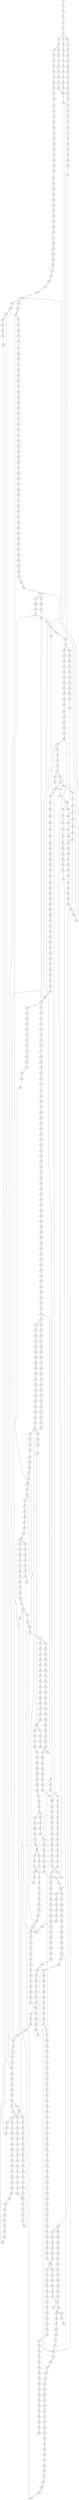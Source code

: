strict digraph  {
	S0 -> S1 [ label = C ];
	S1 -> S2 [ label = G ];
	S2 -> S3 [ label = A ];
	S3 -> S4 [ label = G ];
	S4 -> S5 [ label = T ];
	S5 -> S6 [ label = C ];
	S6 -> S7 [ label = C ];
	S6 -> S8 [ label = G ];
	S6 -> S9 [ label = T ];
	S7 -> S10 [ label = C ];
	S8 -> S11 [ label = A ];
	S9 -> S12 [ label = C ];
	S10 -> S13 [ label = T ];
	S10 -> S14 [ label = G ];
	S11 -> S15 [ label = A ];
	S12 -> S16 [ label = G ];
	S13 -> S17 [ label = C ];
	S14 -> S18 [ label = C ];
	S15 -> S19 [ label = C ];
	S16 -> S20 [ label = T ];
	S17 -> S21 [ label = C ];
	S18 -> S22 [ label = C ];
	S19 -> S23 [ label = C ];
	S20 -> S24 [ label = C ];
	S21 -> S25 [ label = G ];
	S22 -> S26 [ label = T ];
	S23 -> S27 [ label = T ];
	S24 -> S28 [ label = T ];
	S25 -> S29 [ label = G ];
	S26 -> S30 [ label = G ];
	S27 -> S31 [ label = G ];
	S28 -> S32 [ label = G ];
	S29 -> S33 [ label = T ];
	S30 -> S34 [ label = T ];
	S31 -> S35 [ label = T ];
	S32 -> S36 [ label = T ];
	S33 -> S37 [ label = C ];
	S34 -> S38 [ label = C ];
	S35 -> S39 [ label = C ];
	S36 -> S40 [ label = T ];
	S37 -> S41 [ label = T ];
	S38 -> S42 [ label = G ];
	S39 -> S43 [ label = G ];
	S40 -> S44 [ label = C ];
	S41 -> S45 [ label = G ];
	S42 -> S46 [ label = C ];
	S43 -> S46 [ label = C ];
	S44 -> S47 [ label = C ];
	S45 -> S48 [ label = G ];
	S46 -> S49 [ label = G ];
	S47 -> S50 [ label = G ];
	S48 -> S51 [ label = A ];
	S49 -> S52 [ label = C ];
	S50 -> S53 [ label = T ];
	S51 -> S54 [ label = G ];
	S52 -> S55 [ label = G ];
	S52 -> S56 [ label = A ];
	S53 -> S57 [ label = G ];
	S54 -> S58 [ label = G ];
	S55 -> S59 [ label = A ];
	S56 -> S60 [ label = G ];
	S56 -> S61 [ label = A ];
	S57 -> S62 [ label = G ];
	S58 -> S63 [ label = G ];
	S59 -> S64 [ label = G ];
	S60 -> S65 [ label = C ];
	S61 -> S66 [ label = C ];
	S62 -> S67 [ label = C ];
	S63 -> S68 [ label = T ];
	S64 -> S69 [ label = C ];
	S65 -> S70 [ label = C ];
	S66 -> S71 [ label = C ];
	S67 -> S72 [ label = C ];
	S68 -> S73 [ label = G ];
	S69 -> S74 [ label = A ];
	S70 -> S75 [ label = G ];
	S71 -> S76 [ label = C ];
	S72 -> S77 [ label = C ];
	S73 -> S78 [ label = T ];
	S74 -> S79 [ label = G ];
	S75 -> S80 [ label = G ];
	S76 -> S81 [ label = G ];
	S77 -> S82 [ label = G ];
	S78 -> S83 [ label = T ];
	S79 -> S84 [ label = T ];
	S80 -> S85 [ label = T ];
	S81 -> S86 [ label = T ];
	S82 -> S87 [ label = T ];
	S83 -> S88 [ label = C ];
	S84 -> S89 [ label = G ];
	S85 -> S90 [ label = G ];
	S86 -> S91 [ label = A ];
	S87 -> S92 [ label = C ];
	S88 -> S93 [ label = C ];
	S89 -> S94 [ label = C ];
	S90 -> S95 [ label = A ];
	S90 -> S96 [ label = G ];
	S91 -> S97 [ label = C ];
	S92 -> S98 [ label = C ];
	S93 -> S99 [ label = A ];
	S94 -> S100 [ label = A ];
	S95 -> S101 [ label = C ];
	S96 -> S102 [ label = T ];
	S96 -> S103 [ label = A ];
	S97 -> S104 [ label = A ];
	S98 -> S105 [ label = A ];
	S99 -> S106 [ label = G ];
	S100 -> S107 [ label = A ];
	S101 -> S108 [ label = G ];
	S102 -> S109 [ label = G ];
	S102 -> S110 [ label = T ];
	S103 -> S111 [ label = A ];
	S104 -> S112 [ label = G ];
	S105 -> S113 [ label = G ];
	S106 -> S114 [ label = C ];
	S107 -> S115 [ label = C ];
	S108 -> S116 [ label = T ];
	S109 -> S117 [ label = G ];
	S110 -> S118 [ label = A ];
	S111 -> S119 [ label = G ];
	S112 -> S120 [ label = C ];
	S113 -> S121 [ label = T ];
	S114 -> S122 [ label = A ];
	S115 -> S123 [ label = A ];
	S116 -> S124 [ label = G ];
	S117 -> S125 [ label = A ];
	S118 -> S126 [ label = G ];
	S119 -> S127 [ label = A ];
	S120 -> S128 [ label = A ];
	S121 -> S129 [ label = A ];
	S122 -> S130 [ label = G ];
	S123 -> S131 [ label = G ];
	S124 -> S132 [ label = G ];
	S125 -> S133 [ label = A ];
	S126 -> S134 [ label = A ];
	S127 -> S135 [ label = A ];
	S128 -> S136 [ label = G ];
	S129 -> S137 [ label = G ];
	S130 -> S138 [ label = A ];
	S131 -> S139 [ label = C ];
	S132 -> S140 [ label = G ];
	S133 -> S141 [ label = C ];
	S134 -> S142 [ label = A ];
	S135 -> S143 [ label = C ];
	S136 -> S144 [ label = G ];
	S137 -> S145 [ label = G ];
	S137 -> S146 [ label = C ];
	S138 -> S147 [ label = T ];
	S139 -> S148 [ label = T ];
	S140 -> S149 [ label = T ];
	S141 -> S150 [ label = C ];
	S142 -> S151 [ label = G ];
	S143 -> S152 [ label = G ];
	S144 -> S153 [ label = T ];
	S145 -> S154 [ label = G ];
	S146 -> S155 [ label = T ];
	S147 -> S156 [ label = A ];
	S148 -> S157 [ label = A ];
	S149 -> S158 [ label = A ];
	S150 -> S159 [ label = T ];
	S151 -> S160 [ label = G ];
	S152 -> S161 [ label = G ];
	S153 -> S162 [ label = G ];
	S154 -> S163 [ label = T ];
	S155 -> S164 [ label = C ];
	S156 -> S165 [ label = A ];
	S157 -> S166 [ label = C ];
	S158 -> S167 [ label = C ];
	S159 -> S168 [ label = C ];
	S160 -> S169 [ label = G ];
	S161 -> S170 [ label = C ];
	S162 -> S171 [ label = C ];
	S163 -> S172 [ label = C ];
	S164 -> S173 [ label = C ];
	S165 -> S174 [ label = A ];
	S166 -> S175 [ label = G ];
	S167 -> S176 [ label = T ];
	S168 -> S177 [ label = G ];
	S169 -> S178 [ label = G ];
	S170 -> S179 [ label = A ];
	S171 -> S180 [ label = A ];
	S172 -> S181 [ label = A ];
	S173 -> S182 [ label = A ];
	S174 -> S183 [ label = A ];
	S175 -> S184 [ label = A ];
	S176 -> S185 [ label = A ];
	S177 -> S186 [ label = G ];
	S178 -> S187 [ label = T ];
	S178 -> S188 [ label = G ];
	S179 -> S189 [ label = C ];
	S180 -> S190 [ label = C ];
	S181 -> S191 [ label = C ];
	S182 -> S192 [ label = C ];
	S183 -> S193 [ label = A ];
	S184 -> S194 [ label = G ];
	S185 -> S195 [ label = T ];
	S186 -> S196 [ label = C ];
	S187 -> S197 [ label = C ];
	S188 -> S198 [ label = T ];
	S189 -> S199 [ label = C ];
	S189 -> S200 [ label = T ];
	S190 -> S201 [ label = G ];
	S191 -> S202 [ label = T ];
	S192 -> S203 [ label = C ];
	S193 -> S204 [ label = C ];
	S194 -> S205 [ label = A ];
	S195 -> S206 [ label = T ];
	S196 -> S207 [ label = A ];
	S197 -> S208 [ label = T ];
	S198 -> S209 [ label = C ];
	S199 -> S210 [ label = G ];
	S200 -> S211 [ label = G ];
	S201 -> S212 [ label = C ];
	S202 -> S213 [ label = C ];
	S203 -> S214 [ label = G ];
	S204 -> S215 [ label = T ];
	S205 -> S216 [ label = A ];
	S206 -> S217 [ label = G ];
	S207 -> S218 [ label = C ];
	S208 -> S219 [ label = C ];
	S209 -> S220 [ label = C ];
	S210 -> S221 [ label = A ];
	S210 -> S222 [ label = G ];
	S211 -> S223 [ label = G ];
	S212 -> S224 [ label = G ];
	S213 -> S225 [ label = G ];
	S214 -> S226 [ label = G ];
	S215 -> S227 [ label = T ];
	S216 -> S228 [ label = C ];
	S217 -> S229 [ label = G ];
	S218 -> S230 [ label = G ];
	S218 -> S231 [ label = C ];
	S219 -> S232 [ label = T ];
	S220 -> S233 [ label = G ];
	S221 -> S234 [ label = G ];
	S221 -> S235 [ label = A ];
	S222 -> S236 [ label = G ];
	S223 -> S237 [ label = G ];
	S224 -> S238 [ label = G ];
	S225 -> S239 [ label = C ];
	S226 -> S240 [ label = A ];
	S227 -> S241 [ label = T ];
	S228 -> S242 [ label = T ];
	S229 -> S243 [ label = A ];
	S230 -> S244 [ label = C ];
	S231 -> S210 [ label = G ];
	S232 -> S245 [ label = C ];
	S233 -> S246 [ label = C ];
	S233 -> S247 [ label = T ];
	S234 -> S248 [ label = T ];
	S235 -> S249 [ label = T ];
	S236 -> S250 [ label = A ];
	S237 -> S251 [ label = A ];
	S238 -> S252 [ label = T ];
	S239 -> S253 [ label = T ];
	S240 -> S254 [ label = C ];
	S241 -> S255 [ label = G ];
	S242 -> S256 [ label = G ];
	S243 -> S257 [ label = A ];
	S244 -> S258 [ label = G ];
	S245 -> S259 [ label = G ];
	S246 -> S260 [ label = C ];
	S247 -> S261 [ label = C ];
	S248 -> S262 [ label = C ];
	S249 -> S263 [ label = G ];
	S250 -> S264 [ label = A ];
	S251 -> S265 [ label = A ];
	S252 -> S266 [ label = G ];
	S253 -> S267 [ label = T ];
	S254 -> S268 [ label = G ];
	S255 -> S269 [ label = C ];
	S256 -> S270 [ label = G ];
	S257 -> S271 [ label = C ];
	S258 -> S272 [ label = C ];
	S259 -> S273 [ label = T ];
	S260 -> S274 [ label = G ];
	S261 -> S275 [ label = G ];
	S262 -> S276 [ label = C ];
	S263 -> S277 [ label = T ];
	S264 -> S278 [ label = T ];
	S265 -> S279 [ label = C ];
	S266 -> S280 [ label = C ];
	S267 -> S281 [ label = C ];
	S268 -> S282 [ label = C ];
	S268 -> S283 [ label = T ];
	S269 -> S284 [ label = C ];
	S270 -> S285 [ label = C ];
	S271 -> S286 [ label = G ];
	S272 -> S287 [ label = G ];
	S273 -> S288 [ label = G ];
	S274 -> S289 [ label = G ];
	S275 -> S290 [ label = G ];
	S276 -> S291 [ label = A ];
	S277 -> S292 [ label = A ];
	S278 -> S293 [ label = T ];
	S279 -> S294 [ label = T ];
	S280 -> S295 [ label = C ];
	S281 -> S296 [ label = A ];
	S282 -> S297 [ label = C ];
	S283 -> S298 [ label = C ];
	S284 -> S299 [ label = G ];
	S285 -> S300 [ label = G ];
	S286 -> S301 [ label = G ];
	S287 -> S302 [ label = C ];
	S287 -> S303 [ label = G ];
	S288 -> S304 [ label = G ];
	S289 -> S305 [ label = A ];
	S290 -> S306 [ label = A ];
	S291 -> S307 [ label = G ];
	S292 -> S308 [ label = G ];
	S293 -> S309 [ label = G ];
	S294 -> S310 [ label = G ];
	S295 -> S311 [ label = G ];
	S296 -> S312 [ label = T ];
	S297 -> S313 [ label = C ];
	S298 -> S314 [ label = G ];
	S299 -> S315 [ label = T ];
	S300 -> S316 [ label = C ];
	S301 -> S317 [ label = T ];
	S302 -> S318 [ label = G ];
	S303 -> S319 [ label = C ];
	S304 -> S320 [ label = T ];
	S305 -> S321 [ label = A ];
	S306 -> S322 [ label = A ];
	S307 -> S323 [ label = T ];
	S307 -> S324 [ label = C ];
	S308 -> S325 [ label = T ];
	S309 -> S326 [ label = A ];
	S310 -> S327 [ label = G ];
	S311 -> S328 [ label = C ];
	S312 -> S329 [ label = C ];
	S313 -> S330 [ label = A ];
	S314 -> S331 [ label = T ];
	S315 -> S332 [ label = A ];
	S316 -> S333 [ label = A ];
	S317 -> S334 [ label = A ];
	S318 -> S335 [ label = T ];
	S319 -> S336 [ label = T ];
	S320 -> S337 [ label = A ];
	S321 -> S338 [ label = C ];
	S322 -> S339 [ label = C ];
	S323 -> S129 [ label = A ];
	S324 -> S340 [ label = T ];
	S325 -> S341 [ label = T ];
	S326 -> S342 [ label = A ];
	S327 -> S343 [ label = A ];
	S328 -> S344 [ label = C ];
	S328 -> S345 [ label = A ];
	S329 -> S346 [ label = C ];
	S330 -> S347 [ label = T ];
	S331 -> S348 [ label = G ];
	S332 -> S349 [ label = G ];
	S333 -> S350 [ label = G ];
	S334 -> S351 [ label = C ];
	S335 -> S352 [ label = C ];
	S336 -> S353 [ label = G ];
	S337 -> S354 [ label = C ];
	S338 -> S355 [ label = T ];
	S339 -> S356 [ label = A ];
	S339 -> S357 [ label = T ];
	S340 -> S358 [ label = T ];
	S341 -> S359 [ label = T ];
	S342 -> S360 [ label = C ];
	S343 -> S361 [ label = C ];
	S344 -> S362 [ label = G ];
	S345 -> S363 [ label = A ];
	S346 -> S364 [ label = A ];
	S347 -> S365 [ label = C ];
	S348 -> S366 [ label = A ];
	S349 -> S367 [ label = C ];
	S350 -> S368 [ label = C ];
	S351 -> S369 [ label = G ];
	S352 -> S370 [ label = G ];
	S353 -> S371 [ label = G ];
	S354 -> S372 [ label = C ];
	S355 -> S373 [ label = G ];
	S356 -> S374 [ label = G ];
	S357 -> S375 [ label = A ];
	S358 -> S376 [ label = C ];
	S359 -> S377 [ label = C ];
	S360 -> S378 [ label = C ];
	S361 -> S379 [ label = C ];
	S362 -> S380 [ label = G ];
	S363 -> S381 [ label = C ];
	S364 -> S382 [ label = G ];
	S365 -> S383 [ label = G ];
	S366 -> S384 [ label = C ];
	S367 -> S385 [ label = C ];
	S368 -> S386 [ label = G ];
	S369 -> S387 [ label = A ];
	S370 -> S388 [ label = A ];
	S371 -> S389 [ label = A ];
	S372 -> S390 [ label = G ];
	S373 -> S391 [ label = C ];
	S374 -> S392 [ label = G ];
	S375 -> S393 [ label = C ];
	S376 -> S394 [ label = A ];
	S377 -> S395 [ label = A ];
	S378 -> S396 [ label = C ];
	S379 -> S397 [ label = C ];
	S380 -> S398 [ label = T ];
	S381 -> S399 [ label = C ];
	S382 -> S400 [ label = A ];
	S383 -> S401 [ label = T ];
	S384 -> S402 [ label = C ];
	S385 -> S403 [ label = G ];
	S386 -> S404 [ label = G ];
	S387 -> S405 [ label = A ];
	S388 -> S406 [ label = C ];
	S389 -> S407 [ label = A ];
	S390 -> S408 [ label = G ];
	S391 -> S409 [ label = A ];
	S392 -> S410 [ label = A ];
	S393 -> S411 [ label = A ];
	S394 -> S412 [ label = C ];
	S395 -> S413 [ label = C ];
	S396 -> S414 [ label = G ];
	S397 -> S415 [ label = G ];
	S398 -> S416 [ label = G ];
	S399 -> S417 [ label = A ];
	S400 -> S418 [ label = A ];
	S401 -> S419 [ label = C ];
	S402 -> S420 [ label = G ];
	S403 -> S421 [ label = G ];
	S403 -> S422 [ label = C ];
	S404 -> S423 [ label = G ];
	S405 -> S424 [ label = G ];
	S406 -> S425 [ label = G ];
	S407 -> S426 [ label = T ];
	S408 -> S427 [ label = T ];
	S409 -> S428 [ label = A ];
	S410 -> S429 [ label = A ];
	S411 -> S430 [ label = A ];
	S412 -> S431 [ label = G ];
	S413 -> S432 [ label = T ];
	S414 -> S433 [ label = T ];
	S415 -> S434 [ label = T ];
	S416 -> S96 [ label = G ];
	S417 -> S435 [ label = G ];
	S418 -> S436 [ label = C ];
	S419 -> S437 [ label = C ];
	S420 -> S438 [ label = G ];
	S421 -> S439 [ label = T ];
	S422 -> S440 [ label = T ];
	S423 -> S441 [ label = T ];
	S424 -> S442 [ label = A ];
	S425 -> S443 [ label = C ];
	S426 -> S444 [ label = G ];
	S427 -> S445 [ label = G ];
	S428 -> S446 [ label = C ];
	S429 -> S447 [ label = T ];
	S430 -> S448 [ label = C ];
	S431 -> S449 [ label = C ];
	S432 -> S450 [ label = C ];
	S433 -> S451 [ label = C ];
	S434 -> S452 [ label = C ];
	S435 -> S453 [ label = A ];
	S435 -> S454 [ label = T ];
	S436 -> S455 [ label = C ];
	S437 -> S456 [ label = T ];
	S438 -> S457 [ label = T ];
	S439 -> S90 [ label = G ];
	S440 -> S458 [ label = G ];
	S441 -> S459 [ label = G ];
	S442 -> S460 [ label = A ];
	S443 -> S461 [ label = G ];
	S444 -> S462 [ label = G ];
	S445 -> S463 [ label = G ];
	S446 -> S464 [ label = C ];
	S447 -> S465 [ label = A ];
	S448 -> S466 [ label = G ];
	S449 -> S467 [ label = C ];
	S450 -> S468 [ label = C ];
	S451 -> S469 [ label = T ];
	S452 -> S469 [ label = T ];
	S453 -> S470 [ label = A ];
	S454 -> S471 [ label = C ];
	S455 -> S472 [ label = A ];
	S455 -> S473 [ label = G ];
	S456 -> S474 [ label = C ];
	S457 -> S475 [ label = C ];
	S458 -> S476 [ label = G ];
	S459 -> S477 [ label = C ];
	S460 -> S478 [ label = G ];
	S461 -> S479 [ label = C ];
	S462 -> S480 [ label = G ];
	S463 -> S102 [ label = T ];
	S464 -> S481 [ label = A ];
	S465 -> S482 [ label = G ];
	S466 -> S483 [ label = A ];
	S467 -> S484 [ label = C ];
	S468 -> S485 [ label = T ];
	S469 -> S486 [ label = C ];
	S470 -> S487 [ label = C ];
	S471 -> S488 [ label = G ];
	S472 -> S489 [ label = G ];
	S472 -> S490 [ label = C ];
	S473 -> S491 [ label = G ];
	S474 -> S492 [ label = T ];
	S475 -> S493 [ label = G ];
	S476 -> S494 [ label = A ];
	S477 -> S495 [ label = C ];
	S478 -> S496 [ label = T ];
	S479 -> S497 [ label = C ];
	S480 -> S498 [ label = G ];
	S481 -> S435 [ label = G ];
	S482 -> S499 [ label = T ];
	S483 -> S500 [ label = A ];
	S484 -> S501 [ label = T ];
	S485 -> S502 [ label = T ];
	S486 -> S503 [ label = G ];
	S487 -> S504 [ label = A ];
	S488 -> S505 [ label = C ];
	S489 -> S506 [ label = A ];
	S490 -> S507 [ label = C ];
	S491 -> S508 [ label = A ];
	S492 -> S509 [ label = T ];
	S492 -> S510 [ label = G ];
	S493 -> S511 [ label = C ];
	S494 -> S512 [ label = A ];
	S495 -> S513 [ label = G ];
	S496 -> S514 [ label = G ];
	S497 -> S515 [ label = T ];
	S498 -> S516 [ label = T ];
	S499 -> S517 [ label = C ];
	S500 -> S518 [ label = A ];
	S501 -> S519 [ label = T ];
	S502 -> S520 [ label = T ];
	S503 -> S521 [ label = G ];
	S504 -> S522 [ label = G ];
	S505 -> S523 [ label = G ];
	S506 -> S524 [ label = C ];
	S507 -> S525 [ label = A ];
	S508 -> S526 [ label = C ];
	S509 -> S527 [ label = C ];
	S510 -> S528 [ label = T ];
	S511 -> S529 [ label = G ];
	S512 -> S530 [ label = G ];
	S513 -> S328 [ label = C ];
	S514 -> S531 [ label = T ];
	S515 -> S532 [ label = C ];
	S516 -> S533 [ label = C ];
	S517 -> S534 [ label = T ];
	S518 -> S535 [ label = A ];
	S519 -> S536 [ label = C ];
	S520 -> S537 [ label = C ];
	S521 -> S538 [ label = C ];
	S522 -> S539 [ label = C ];
	S523 -> S540 [ label = C ];
	S524 -> S541 [ label = T ];
	S525 -> S542 [ label = C ];
	S526 -> S268 [ label = G ];
	S527 -> S543 [ label = T ];
	S528 -> S544 [ label = C ];
	S529 -> S545 [ label = T ];
	S530 -> S546 [ label = A ];
	S531 -> S547 [ label = C ];
	S532 -> S548 [ label = G ];
	S533 -> S549 [ label = C ];
	S534 -> S550 [ label = C ];
	S535 -> S551 [ label = C ];
	S536 -> S552 [ label = A ];
	S537 -> S553 [ label = A ];
	S538 -> S554 [ label = A ];
	S539 -> S555 [ label = C ];
	S540 -> S56 [ label = A ];
	S541 -> S556 [ label = C ];
	S542 -> S557 [ label = C ];
	S543 -> S558 [ label = C ];
	S544 -> S559 [ label = G ];
	S545 -> S560 [ label = A ];
	S546 -> S135 [ label = A ];
	S547 -> S561 [ label = C ];
	S548 -> S562 [ label = G ];
	S549 -> S233 [ label = G ];
	S550 -> S563 [ label = T ];
	S551 -> S564 [ label = A ];
	S552 -> S565 [ label = T ];
	S553 -> S566 [ label = T ];
	S554 -> S218 [ label = C ];
	S555 -> S567 [ label = G ];
	S556 -> S568 [ label = C ];
	S557 -> S569 [ label = C ];
	S558 -> S570 [ label = G ];
	S559 -> S571 [ label = T ];
	S560 -> S572 [ label = G ];
	S561 -> S573 [ label = T ];
	S562 -> S574 [ label = G ];
	S563 -> S575 [ label = C ];
	S564 -> S576 [ label = G ];
	S565 -> S577 [ label = C ];
	S566 -> S578 [ label = C ];
	S567 -> S579 [ label = T ];
	S568 -> S580 [ label = C ];
	S569 -> S581 [ label = C ];
	S570 -> S582 [ label = G ];
	S571 -> S583 [ label = G ];
	S572 -> S584 [ label = C ];
	S573 -> S585 [ label = G ];
	S574 -> S586 [ label = C ];
	S575 -> S587 [ label = T ];
	S576 -> S588 [ label = A ];
	S577 -> S346 [ label = C ];
	S578 -> S589 [ label = C ];
	S579 -> S590 [ label = C ];
	S580 -> S591 [ label = A ];
	S581 -> S592 [ label = T ];
	S582 -> S593 [ label = A ];
	S583 -> S594 [ label = G ];
	S584 -> S595 [ label = C ];
	S585 -> S596 [ label = G ];
	S586 -> S597 [ label = T ];
	S587 -> S598 [ label = G ];
	S588 -> S599 [ label = A ];
	S589 -> S364 [ label = A ];
	S590 -> S600 [ label = C ];
	S591 -> S601 [ label = T ];
	S592 -> S602 [ label = T ];
	S593 -> S603 [ label = G ];
	S594 -> S604 [ label = T ];
	S595 -> S403 [ label = G ];
	S596 -> S605 [ label = C ];
	S597 -> S606 [ label = C ];
	S598 -> S607 [ label = A ];
	S599 -> S608 [ label = G ];
	S600 -> S609 [ label = T ];
	S601 -> S610 [ label = C ];
	S602 -> S611 [ label = C ];
	S603 -> S612 [ label = A ];
	S604 -> S337 [ label = A ];
	S605 -> S613 [ label = C ];
	S606 -> S614 [ label = A ];
	S607 -> S615 [ label = G ];
	S608 -> S616 [ label = G ];
	S609 -> S617 [ label = C ];
	S610 -> S618 [ label = T ];
	S611 -> S619 [ label = C ];
	S611 -> S620 [ label = G ];
	S612 -> S621 [ label = G ];
	S613 -> S622 [ label = T ];
	S614 -> S623 [ label = C ];
	S615 -> S624 [ label = T ];
	S616 -> S625 [ label = G ];
	S617 -> S492 [ label = T ];
	S618 -> S626 [ label = G ];
	S619 -> S627 [ label = T ];
	S620 -> S628 [ label = A ];
	S621 -> S629 [ label = G ];
	S622 -> S630 [ label = G ];
	S623 -> S631 [ label = G ];
	S624 -> S632 [ label = A ];
	S625 -> S178 [ label = G ];
	S626 -> S633 [ label = C ];
	S627 -> S634 [ label = G ];
	S628 -> S635 [ label = T ];
	S629 -> S636 [ label = T ];
	S630 -> S637 [ label = G ];
	S631 -> S638 [ label = T ];
	S633 -> S639 [ label = C ];
	S634 -> S640 [ label = T ];
	S635 -> S641 [ label = C ];
	S636 -> S642 [ label = C ];
	S637 -> S643 [ label = G ];
	S638 -> S644 [ label = C ];
	S639 -> S645 [ label = A ];
	S640 -> S646 [ label = C ];
	S641 -> S647 [ label = G ];
	S642 -> S648 [ label = C ];
	S643 -> S649 [ label = T ];
	S644 -> S650 [ label = C ];
	S645 -> S651 [ label = G ];
	S646 -> S652 [ label = C ];
	S647 -> S653 [ label = T ];
	S648 -> S654 [ label = C ];
	S649 -> S655 [ label = C ];
	S650 -> S656 [ label = A ];
	S651 -> S657 [ label = T ];
	S652 -> S658 [ label = T ];
	S653 -> S659 [ label = T ];
	S654 -> S660 [ label = A ];
	S654 -> S661 [ label = G ];
	S655 -> S662 [ label = C ];
	S656 -> S663 [ label = G ];
	S657 -> S664 [ label = C ];
	S658 -> S665 [ label = A ];
	S658 -> S666 [ label = T ];
	S659 -> S667 [ label = T ];
	S660 -> S668 [ label = G ];
	S661 -> S669 [ label = G ];
	S661 -> S670 [ label = A ];
	S662 -> S671 [ label = C ];
	S663 -> S672 [ label = C ];
	S664 -> S673 [ label = G ];
	S665 -> S674 [ label = C ];
	S666 -> S675 [ label = G ];
	S667 -> S676 [ label = G ];
	S668 -> S677 [ label = A ];
	S669 -> S678 [ label = A ];
	S670 -> S679 [ label = G ];
	S670 -> S680 [ label = A ];
	S671 -> S681 [ label = G ];
	S672 -> S340 [ label = T ];
	S673 -> S682 [ label = T ];
	S674 -> S683 [ label = T ];
	S675 -> S684 [ label = T ];
	S676 -> S685 [ label = T ];
	S677 -> S686 [ label = G ];
	S678 -> S687 [ label = G ];
	S679 -> S688 [ label = T ];
	S680 -> S689 [ label = G ];
	S681 -> S670 [ label = A ];
	S682 -> S690 [ label = A ];
	S683 -> S691 [ label = A ];
	S684 -> S692 [ label = A ];
	S685 -> S693 [ label = A ];
	S686 -> S694 [ label = C ];
	S687 -> S695 [ label = G ];
	S688 -> S696 [ label = C ];
	S689 -> S697 [ label = T ];
	S690 -> S698 [ label = A ];
	S691 -> S699 [ label = C ];
	S692 -> S700 [ label = G ];
	S693 -> S701 [ label = G ];
	S694 -> S702 [ label = C ];
	S695 -> S703 [ label = C ];
	S696 -> S276 [ label = C ];
	S697 -> S704 [ label = C ];
	S698 -> S705 [ label = G ];
	S699 -> S706 [ label = C ];
	S700 -> S707 [ label = G ];
	S701 -> S708 [ label = G ];
	S702 -> S709 [ label = A ];
	S703 -> S710 [ label = G ];
	S704 -> S711 [ label = G ];
	S705 -> S712 [ label = A ];
	S706 -> S713 [ label = A ];
	S707 -> S714 [ label = A ];
	S708 -> S714 [ label = A ];
	S709 -> S715 [ label = C ];
	S710 -> S716 [ label = T ];
	S711 -> S717 [ label = C ];
	S711 -> S718 [ label = A ];
	S712 -> S719 [ label = C ];
	S713 -> S720 [ label = G ];
	S714 -> S721 [ label = G ];
	S714 -> S722 [ label = A ];
	S715 -> S723 [ label = G ];
	S716 -> S724 [ label = G ];
	S717 -> S725 [ label = G ];
	S718 -> S726 [ label = G ];
	S719 -> S727 [ label = G ];
	S720 -> S728 [ label = G ];
	S721 -> S729 [ label = A ];
	S722 -> S730 [ label = A ];
	S723 -> S731 [ label = G ];
	S724 -> S732 [ label = G ];
	S725 -> S733 [ label = G ];
	S726 -> S734 [ label = G ];
	S727 -> S735 [ label = G ];
	S728 -> S736 [ label = A ];
	S729 -> S737 [ label = G ];
	S730 -> S738 [ label = G ];
	S731 -> S739 [ label = T ];
	S732 -> S740 [ label = T ];
	S733 -> S741 [ label = C ];
	S734 -> S742 [ label = T ];
	S735 -> S743 [ label = C ];
	S736 -> S744 [ label = G ];
	S737 -> S745 [ label = G ];
	S738 -> S746 [ label = G ];
	S739 -> S747 [ label = T ];
	S740 -> S748 [ label = A ];
	S741 -> S749 [ label = T ];
	S742 -> S750 [ label = A ];
	S743 -> S751 [ label = T ];
	S744 -> S752 [ label = A ];
	S745 -> S636 [ label = T ];
	S746 -> S753 [ label = T ];
	S747 -> S754 [ label = A ];
	S748 -> S755 [ label = T ];
	S749 -> S756 [ label = A ];
	S750 -> S757 [ label = T ];
	S751 -> S758 [ label = C ];
	S752 -> S759 [ label = G ];
	S753 -> S760 [ label = C ];
	S754 -> S761 [ label = C ];
	S755 -> S762 [ label = G ];
	S756 -> S763 [ label = T ];
	S757 -> S764 [ label = A ];
	S758 -> S765 [ label = T ];
	S759 -> S766 [ label = T ];
	S760 -> S767 [ label = C ];
	S761 -> S768 [ label = T ];
	S762 -> S769 [ label = A ];
	S763 -> S770 [ label = A ];
	S764 -> S771 [ label = A ];
	S765 -> S772 [ label = C ];
	S766 -> S773 [ label = C ];
	S767 -> S774 [ label = C ];
	S768 -> S775 [ label = G ];
	S769 -> S776 [ label = G ];
	S770 -> S777 [ label = G ];
	S771 -> S778 [ label = G ];
	S772 -> S779 [ label = G ];
	S773 -> S780 [ label = A ];
	S774 -> S661 [ label = G ];
	S775 -> S781 [ label = C ];
	S776 -> S782 [ label = C ];
	S777 -> S783 [ label = T ];
	S778 -> S784 [ label = T ];
	S779 -> S785 [ label = A ];
	S780 -> S786 [ label = G ];
	S781 -> S787 [ label = A ];
	S782 -> S788 [ label = G ];
	S783 -> S789 [ label = A ];
	S784 -> S790 [ label = C ];
	S785 -> S791 [ label = A ];
	S786 -> S792 [ label = G ];
	S787 -> S793 [ label = G ];
	S788 -> S794 [ label = G ];
	S789 -> S795 [ label = G ];
	S790 -> S796 [ label = G ];
	S791 -> S797 [ label = G ];
	S792 -> S798 [ label = A ];
	S793 -> S799 [ label = A ];
	S794 -> S800 [ label = T ];
	S795 -> S801 [ label = C ];
	S796 -> S802 [ label = T ];
	S797 -> S803 [ label = T ];
	S798 -> S804 [ label = C ];
	S799 -> S805 [ label = C ];
	S800 -> S806 [ label = C ];
	S801 -> S807 [ label = C ];
	S802 -> S808 [ label = G ];
	S803 -> S809 [ label = C ];
	S804 -> S810 [ label = C ];
	S805 -> S811 [ label = G ];
	S806 -> S812 [ label = G ];
	S807 -> S813 [ label = G ];
	S808 -> S814 [ label = G ];
	S809 -> S711 [ label = G ];
	S810 -> S815 [ label = A ];
	S811 -> S816 [ label = G ];
	S812 -> S817 [ label = C ];
	S813 -> S818 [ label = A ];
	S814 -> S604 [ label = T ];
	S815 -> S819 [ label = G ];
	S816 -> S820 [ label = A ];
	S817 -> S821 [ label = A ];
	S818 -> S822 [ label = A ];
	S819 -> S823 [ label = T ];
	S820 -> S824 [ label = C ];
	S821 -> S825 [ label = C ];
	S822 -> S826 [ label = A ];
	S823 -> S827 [ label = C ];
	S824 -> S828 [ label = A ];
	S825 -> S829 [ label = G ];
	S826 -> S830 [ label = C ];
	S827 -> S831 [ label = T ];
	S828 -> S832 [ label = C ];
	S829 -> S833 [ label = C ];
	S830 -> S834 [ label = C ];
	S831 -> S835 [ label = C ];
	S832 -> S836 [ label = A ];
	S833 -> S837 [ label = G ];
	S834 -> S838 [ label = C ];
	S835 -> S839 [ label = T ];
	S836 -> S840 [ label = C ];
	S837 -> S272 [ label = C ];
	S838 -> S841 [ label = C ];
	S839 -> S842 [ label = G ];
	S840 -> S843 [ label = C ];
	S841 -> S844 [ label = G ];
	S842 -> S845 [ label = T ];
	S843 -> S846 [ label = T ];
	S844 -> S847 [ label = A ];
	S845 -> S848 [ label = A ];
	S846 -> S849 [ label = C ];
	S847 -> S850 [ label = C ];
	S849 -> S851 [ label = T ];
	S850 -> S852 [ label = T ];
	S851 -> S853 [ label = A ];
	S852 -> S854 [ label = A ];
	S853 -> S855 [ label = G ];
	S854 -> S856 [ label = G ];
	S855 -> S857 [ label = A ];
	S856 -> S858 [ label = A ];
	S857 -> S859 [ label = A ];
	S858 -> S860 [ label = A ];
	S859 -> S861 [ label = C ];
	S860 -> S862 [ label = T ];
	S861 -> S863 [ label = G ];
	S862 -> S864 [ label = C ];
	S863 -> S865 [ label = A ];
	S864 -> S866 [ label = G ];
	S865 -> S867 [ label = G ];
	S866 -> S868 [ label = G ];
	S867 -> S869 [ label = G ];
	S868 -> S870 [ label = G ];
	S869 -> S871 [ label = T ];
	S870 -> S872 [ label = T ];
	S871 -> S873 [ label = G ];
	S872 -> S874 [ label = A ];
	S873 -> S875 [ label = T ];
	S874 -> S876 [ label = T ];
	S875 -> S877 [ label = C ];
	S876 -> S878 [ label = C ];
	S877 -> S879 [ label = C ];
	S878 -> S880 [ label = C ];
	S879 -> S881 [ label = C ];
	S880 -> S882 [ label = C ];
	S881 -> S883 [ label = T ];
	S882 -> S884 [ label = G ];
	S883 -> S885 [ label = G ];
	S884 -> S886 [ label = A ];
	S885 -> S887 [ label = T ];
	S886 -> S888 [ label = A ];
	S887 -> S889 [ label = C ];
	S888 -> S890 [ label = A ];
	S889 -> S891 [ label = C ];
	S890 -> S892 [ label = G ];
	S891 -> S658 [ label = T ];
	S892 -> S893 [ label = T ];
	S893 -> S894 [ label = G ];
	S894 -> S895 [ label = T ];
	S895 -> S896 [ label = C ];
	S896 -> S897 [ label = G ];
	S897 -> S898 [ label = T ];
	S898 -> S899 [ label = C ];
	S899 -> S900 [ label = G ];
	S900 -> S901 [ label = G ];
	S901 -> S902 [ label = A ];
	S902 -> S322 [ label = A ];
}
